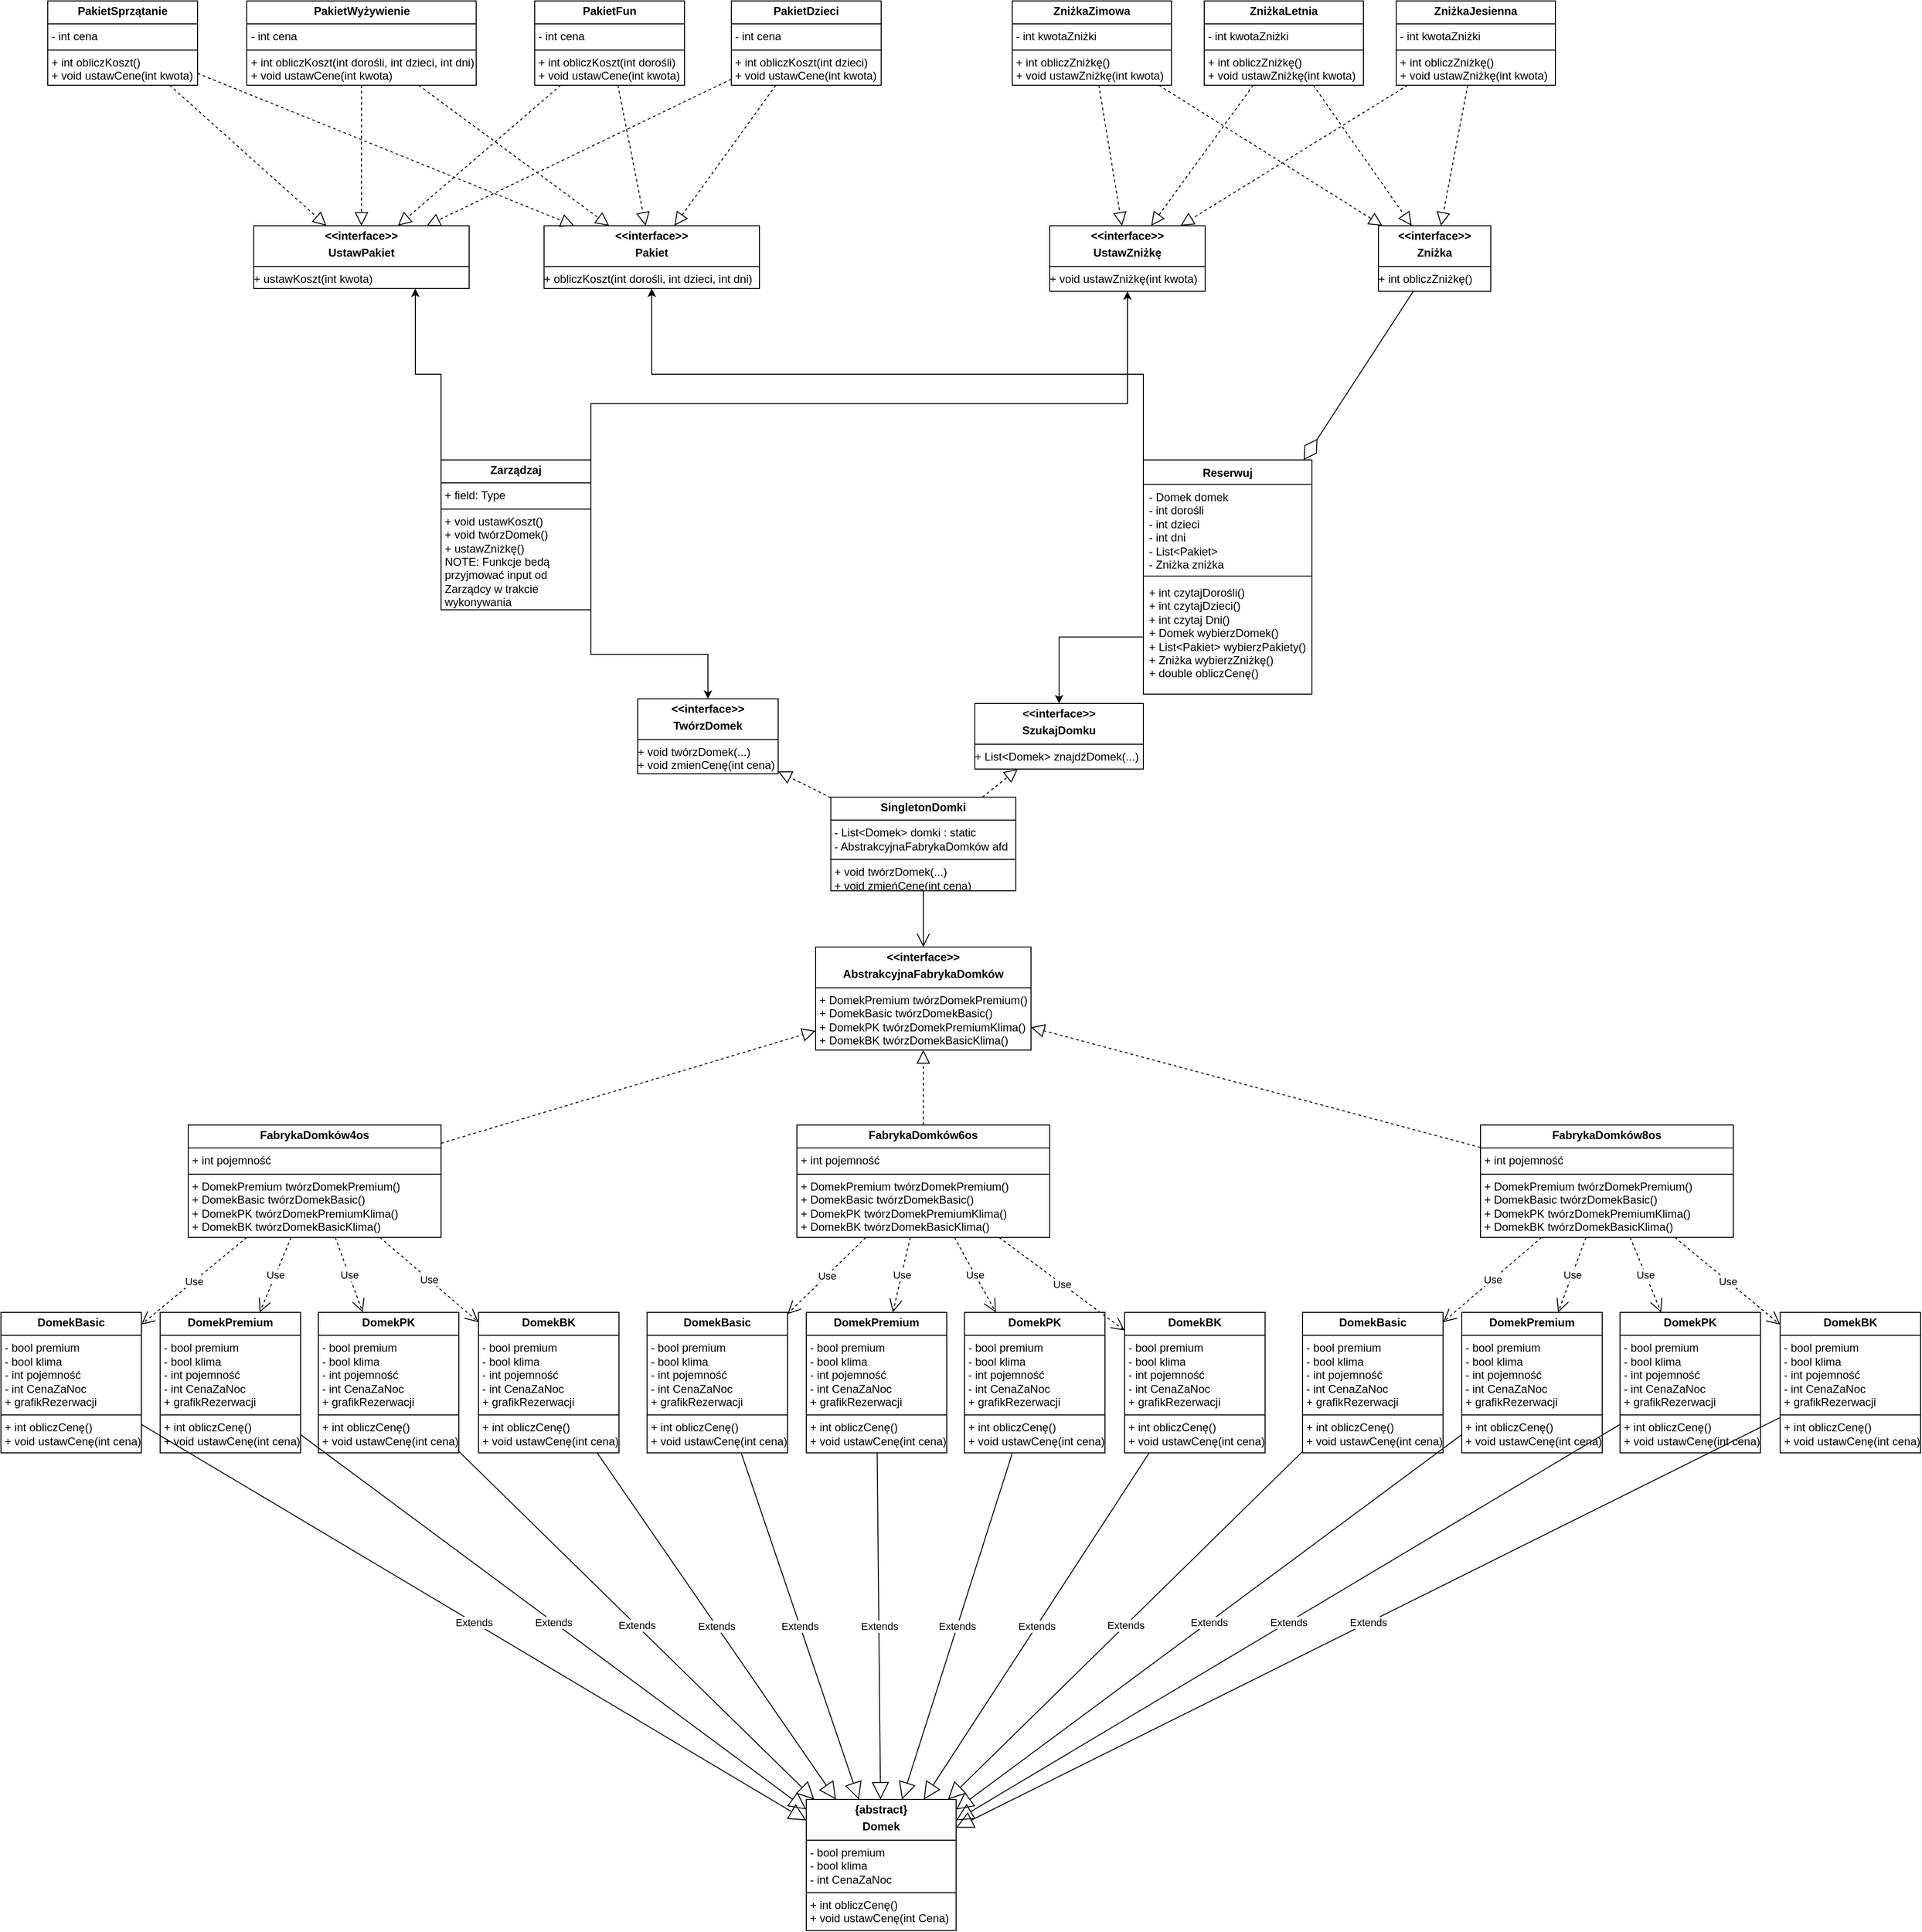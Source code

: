<mxfile version="26.0.10">
  <diagram name="Strona-1" id="Xkmi08W4jPSwvixj5hdW">
    <mxGraphModel dx="4830" dy="3257" grid="1" gridSize="10" guides="1" tooltips="1" connect="1" arrows="1" fold="1" page="1" pageScale="1" pageWidth="827" pageHeight="1169" math="0" shadow="0">
      <root>
        <mxCell id="0" />
        <mxCell id="1" parent="0" />
        <mxCell id="0y7wqeOaAgVBkYj9QTGw-103" style="edgeStyle=orthogonalEdgeStyle;rounded=0;orthogonalLoop=1;jettySize=auto;html=1;exitX=0;exitY=0;exitDx=0;exitDy=0;" edge="1" parent="1" source="SDx-nbXRSxSEXaq3ydwH-2" target="SDx-nbXRSxSEXaq3ydwH-18">
          <mxGeometry relative="1" as="geometry" />
        </mxCell>
        <mxCell id="SDx-nbXRSxSEXaq3ydwH-2" value="Reserwuj" style="swimlane;fontStyle=1;align=center;verticalAlign=top;childLayout=stackLayout;horizontal=1;startSize=26;horizontalStack=0;resizeParent=1;resizeParentMax=0;resizeLast=0;collapsible=1;marginBottom=0;whiteSpace=wrap;html=1;" parent="1" vertex="1">
          <mxGeometry x="200" y="420" width="180" height="250" as="geometry" />
        </mxCell>
        <mxCell id="SDx-nbXRSxSEXaq3ydwH-3" value="- Domek domek&lt;div&gt;- int dorośli&lt;/div&gt;&lt;div&gt;- int dzieci&lt;/div&gt;&lt;div&gt;- int dni&lt;/div&gt;&lt;div&gt;- List&amp;lt;Pakiet&amp;gt;&lt;/div&gt;&lt;div&gt;- Zniżka zniżka&lt;/div&gt;" style="text;strokeColor=none;fillColor=none;align=left;verticalAlign=top;spacingLeft=4;spacingRight=4;overflow=hidden;rotatable=0;points=[[0,0.5],[1,0.5]];portConstraint=eastwest;whiteSpace=wrap;html=1;" parent="SDx-nbXRSxSEXaq3ydwH-2" vertex="1">
          <mxGeometry y="26" width="180" height="94" as="geometry" />
        </mxCell>
        <mxCell id="SDx-nbXRSxSEXaq3ydwH-4" value="" style="line;strokeWidth=1;fillColor=none;align=left;verticalAlign=middle;spacingTop=-1;spacingLeft=3;spacingRight=3;rotatable=0;labelPosition=right;points=[];portConstraint=eastwest;strokeColor=inherit;" parent="SDx-nbXRSxSEXaq3ydwH-2" vertex="1">
          <mxGeometry y="120" width="180" height="8" as="geometry" />
        </mxCell>
        <mxCell id="SDx-nbXRSxSEXaq3ydwH-5" value="&lt;div&gt;+ int czytajDorośli()&lt;/div&gt;&lt;div&gt;+ int czytajDzieci()&lt;/div&gt;&lt;div&gt;+ int czytaj Dni()&lt;/div&gt;&lt;div&gt;+ Domek wybierzDomek()&lt;/div&gt;&lt;div&gt;+ List&amp;lt;Pakiet&amp;gt; wybierzPakiety()&lt;/div&gt;&lt;div&gt;+ Zniżka wybierzZniżkę()&lt;/div&gt;+ double obliczCenę()" style="text;strokeColor=none;fillColor=none;align=left;verticalAlign=top;spacingLeft=4;spacingRight=4;overflow=hidden;rotatable=0;points=[[0,0.5],[1,0.5]];portConstraint=eastwest;whiteSpace=wrap;html=1;" parent="SDx-nbXRSxSEXaq3ydwH-2" vertex="1">
          <mxGeometry y="128" width="180" height="122" as="geometry" />
        </mxCell>
        <mxCell id="SDx-nbXRSxSEXaq3ydwH-18" value="&lt;p style=&quot;margin:0px;margin-top:4px;text-align:center;&quot;&gt;&lt;b&gt;&amp;lt;&amp;lt;interface&amp;gt;&amp;gt;&lt;/b&gt;&lt;/p&gt;&lt;p style=&quot;margin:0px;margin-top:4px;text-align:center;&quot;&gt;&lt;b&gt;Pakiet&lt;/b&gt;&lt;/p&gt;&lt;hr size=&quot;1&quot; style=&quot;border-style:solid;&quot;&gt;&lt;div style=&quot;height:2px;&quot;&gt;+ obliczKoszt(int dorośli, int dzieci, int dni)&lt;/div&gt;" style="verticalAlign=top;align=left;overflow=fill;html=1;whiteSpace=wrap;" parent="1" vertex="1">
          <mxGeometry x="-440" y="170" width="230" height="67" as="geometry" />
        </mxCell>
        <mxCell id="SDx-nbXRSxSEXaq3ydwH-23" value="" style="endArrow=block;dashed=1;endFill=0;endSize=12;html=1;rounded=0;" parent="1" source="0y7wqeOaAgVBkYj9QTGw-5" target="SDx-nbXRSxSEXaq3ydwH-18" edge="1">
          <mxGeometry width="160" relative="1" as="geometry">
            <mxPoint x="-1170" y="780" as="sourcePoint" />
            <mxPoint x="-1010" y="780" as="targetPoint" />
          </mxGeometry>
        </mxCell>
        <mxCell id="SDx-nbXRSxSEXaq3ydwH-25" value="" style="endArrow=block;dashed=1;endFill=0;endSize=12;html=1;rounded=0;" parent="1" source="0y7wqeOaAgVBkYj9QTGw-6" target="SDx-nbXRSxSEXaq3ydwH-18" edge="1">
          <mxGeometry width="160" relative="1" as="geometry">
            <mxPoint x="-1140" y="850" as="sourcePoint" />
            <mxPoint x="-980" y="750" as="targetPoint" />
          </mxGeometry>
        </mxCell>
        <mxCell id="SDx-nbXRSxSEXaq3ydwH-26" value="" style="endArrow=block;dashed=1;endFill=0;endSize=12;html=1;rounded=0;" parent="1" source="0y7wqeOaAgVBkYj9QTGw-7" target="SDx-nbXRSxSEXaq3ydwH-18" edge="1">
          <mxGeometry width="160" relative="1" as="geometry">
            <mxPoint x="-1130" y="860" as="sourcePoint" />
            <mxPoint x="-955" y="767" as="targetPoint" />
          </mxGeometry>
        </mxCell>
        <mxCell id="SDx-nbXRSxSEXaq3ydwH-27" value="" style="endArrow=block;dashed=1;endFill=0;endSize=12;html=1;rounded=0;" parent="1" source="0y7wqeOaAgVBkYj9QTGw-8" target="SDx-nbXRSxSEXaq3ydwH-18" edge="1">
          <mxGeometry width="160" relative="1" as="geometry">
            <mxPoint x="-550.661" y="835.0" as="sourcePoint" />
            <mxPoint x="-945" y="777" as="targetPoint" />
          </mxGeometry>
        </mxCell>
        <mxCell id="SDx-nbXRSxSEXaq3ydwH-28" value="&lt;p style=&quot;margin:0px;margin-top:4px;text-align:center;&quot;&gt;&lt;b&gt;&amp;lt;&amp;lt;interface&amp;gt;&amp;gt;&lt;/b&gt;&lt;/p&gt;&lt;p style=&quot;margin:0px;margin-top:4px;text-align:center;&quot;&gt;&lt;b&gt;Zniżka&lt;/b&gt;&lt;/p&gt;&lt;hr size=&quot;1&quot; style=&quot;border-style:solid;&quot;&gt;&lt;div style=&quot;height:2px;&quot;&gt;+ int obliczZniżkę()&lt;/div&gt;" style="verticalAlign=top;align=left;overflow=fill;html=1;whiteSpace=wrap;" parent="1" vertex="1">
          <mxGeometry x="451" y="170" width="120" height="70" as="geometry" />
        </mxCell>
        <mxCell id="SDx-nbXRSxSEXaq3ydwH-30" value="&lt;p style=&quot;margin:0px;margin-top:4px;text-align:center;&quot;&gt;&lt;b&gt;&amp;lt;&amp;lt;interface&amp;gt;&amp;gt;&lt;/b&gt;&lt;/p&gt;&lt;p style=&quot;margin:0px;margin-top:4px;text-align:center;&quot;&gt;&lt;b&gt;UstawZniżkę&lt;/b&gt;&lt;/p&gt;&lt;hr size=&quot;1&quot; style=&quot;border-style:solid;&quot;&gt;&lt;div style=&quot;height:2px;&quot;&gt;+ void ustawZniżkę(int kwota)&lt;/div&gt;" style="verticalAlign=top;align=left;overflow=fill;html=1;whiteSpace=wrap;" parent="1" vertex="1">
          <mxGeometry x="100" y="170" width="166" height="70" as="geometry" />
        </mxCell>
        <mxCell id="SDx-nbXRSxSEXaq3ydwH-33" value="&lt;p style=&quot;margin:0px;margin-top:4px;text-align:center;&quot;&gt;&lt;b&gt;ZniżkaZimowa&lt;/b&gt;&lt;/p&gt;&lt;hr size=&quot;1&quot; style=&quot;border-style:solid;&quot;&gt;&lt;p style=&quot;margin:0px;margin-left:4px;&quot;&gt;- int kwotaZniżki&lt;/p&gt;&lt;hr size=&quot;1&quot; style=&quot;border-style:solid;&quot;&gt;&lt;p style=&quot;margin:0px;margin-left:4px;&quot;&gt;+ int obliczZniżkę()&lt;/p&gt;&lt;p style=&quot;margin:0px;margin-left:4px;&quot;&gt;+ void ustawZniżkę(int kwota)&lt;/p&gt;" style="verticalAlign=top;align=left;overflow=fill;html=1;whiteSpace=wrap;" parent="1" vertex="1">
          <mxGeometry x="60" y="-70" width="170" height="90" as="geometry" />
        </mxCell>
        <mxCell id="SDx-nbXRSxSEXaq3ydwH-34" value="&lt;p style=&quot;margin:0px;margin-top:4px;text-align:center;&quot;&gt;&lt;b&gt;ZniżkaLetnia&lt;/b&gt;&lt;/p&gt;&lt;hr size=&quot;1&quot; style=&quot;border-style:solid;&quot;&gt;&lt;p style=&quot;margin:0px;margin-left:4px;&quot;&gt;- int kwotaZniżki&lt;/p&gt;&lt;hr size=&quot;1&quot; style=&quot;border-style:solid;&quot;&gt;&lt;p style=&quot;margin:0px;margin-left:4px;&quot;&gt;+ int obliczZniżkę()&lt;/p&gt;&lt;p style=&quot;margin:0px;margin-left:4px;&quot;&gt;+ void ustawZniżkę(int kwota)&lt;/p&gt;" style="verticalAlign=top;align=left;overflow=fill;html=1;whiteSpace=wrap;" parent="1" vertex="1">
          <mxGeometry x="265" y="-70" width="170" height="90" as="geometry" />
        </mxCell>
        <mxCell id="SDx-nbXRSxSEXaq3ydwH-35" value="&lt;p style=&quot;margin:0px;margin-top:4px;text-align:center;&quot;&gt;&lt;b&gt;ZniżkaJesienna&lt;/b&gt;&lt;/p&gt;&lt;hr size=&quot;1&quot; style=&quot;border-style:solid;&quot;&gt;&lt;p style=&quot;margin:0px;margin-left:4px;&quot;&gt;- int kwotaZniżki&lt;/p&gt;&lt;hr size=&quot;1&quot; style=&quot;border-style:solid;&quot;&gt;&lt;p style=&quot;margin:0px;margin-left:4px;&quot;&gt;+ int obliczZniżkę()&lt;/p&gt;&lt;p style=&quot;margin:0px;margin-left:4px;&quot;&gt;+ void ustawZniżkę(int kwota)&lt;/p&gt;" style="verticalAlign=top;align=left;overflow=fill;html=1;whiteSpace=wrap;" parent="1" vertex="1">
          <mxGeometry x="470" y="-70" width="170" height="90" as="geometry" />
        </mxCell>
        <mxCell id="SDx-nbXRSxSEXaq3ydwH-36" value="" style="endArrow=block;dashed=1;endFill=0;endSize=12;html=1;rounded=0;" parent="1" source="SDx-nbXRSxSEXaq3ydwH-33" target="SDx-nbXRSxSEXaq3ydwH-28" edge="1">
          <mxGeometry width="160" relative="1" as="geometry">
            <mxPoint x="150" y="140" as="sourcePoint" />
            <mxPoint x="310" y="140" as="targetPoint" />
          </mxGeometry>
        </mxCell>
        <mxCell id="SDx-nbXRSxSEXaq3ydwH-37" value="" style="endArrow=block;dashed=1;endFill=0;endSize=12;html=1;rounded=0;" parent="1" source="SDx-nbXRSxSEXaq3ydwH-33" target="SDx-nbXRSxSEXaq3ydwH-30" edge="1">
          <mxGeometry width="160" relative="1" as="geometry">
            <mxPoint x="160" y="150" as="sourcePoint" />
            <mxPoint x="320" y="150" as="targetPoint" />
          </mxGeometry>
        </mxCell>
        <mxCell id="SDx-nbXRSxSEXaq3ydwH-38" value="" style="endArrow=block;dashed=1;endFill=0;endSize=12;html=1;rounded=0;" parent="1" source="SDx-nbXRSxSEXaq3ydwH-34" target="SDx-nbXRSxSEXaq3ydwH-28" edge="1">
          <mxGeometry width="160" relative="1" as="geometry">
            <mxPoint x="250" y="102" as="sourcePoint" />
            <mxPoint x="404" y="170" as="targetPoint" />
          </mxGeometry>
        </mxCell>
        <mxCell id="SDx-nbXRSxSEXaq3ydwH-39" value="" style="endArrow=block;dashed=1;endFill=0;endSize=12;html=1;rounded=0;" parent="1" source="SDx-nbXRSxSEXaq3ydwH-34" target="SDx-nbXRSxSEXaq3ydwH-30" edge="1">
          <mxGeometry width="160" relative="1" as="geometry">
            <mxPoint x="260" y="112" as="sourcePoint" />
            <mxPoint x="414" y="180" as="targetPoint" />
          </mxGeometry>
        </mxCell>
        <mxCell id="SDx-nbXRSxSEXaq3ydwH-40" value="" style="endArrow=block;dashed=1;endFill=0;endSize=12;html=1;rounded=0;" parent="1" source="SDx-nbXRSxSEXaq3ydwH-35" target="SDx-nbXRSxSEXaq3ydwH-30" edge="1">
          <mxGeometry width="160" relative="1" as="geometry">
            <mxPoint x="270" y="122" as="sourcePoint" />
            <mxPoint x="424" y="190" as="targetPoint" />
          </mxGeometry>
        </mxCell>
        <mxCell id="SDx-nbXRSxSEXaq3ydwH-41" value="" style="endArrow=block;dashed=1;endFill=0;endSize=12;html=1;rounded=0;" parent="1" source="SDx-nbXRSxSEXaq3ydwH-35" target="SDx-nbXRSxSEXaq3ydwH-28" edge="1">
          <mxGeometry width="160" relative="1" as="geometry">
            <mxPoint x="280" y="132" as="sourcePoint" />
            <mxPoint x="434" y="200" as="targetPoint" />
          </mxGeometry>
        </mxCell>
        <mxCell id="0y7wqeOaAgVBkYj9QTGw-96" style="edgeStyle=orthogonalEdgeStyle;rounded=0;orthogonalLoop=1;jettySize=auto;html=1;exitX=1;exitY=1;exitDx=0;exitDy=0;" edge="1" parent="1" source="SDx-nbXRSxSEXaq3ydwH-43" target="0y7wqeOaAgVBkYj9QTGw-90">
          <mxGeometry relative="1" as="geometry" />
        </mxCell>
        <mxCell id="0y7wqeOaAgVBkYj9QTGw-100" style="edgeStyle=orthogonalEdgeStyle;rounded=0;orthogonalLoop=1;jettySize=auto;html=1;exitX=1;exitY=0;exitDx=0;exitDy=0;" edge="1" parent="1" source="SDx-nbXRSxSEXaq3ydwH-43" target="SDx-nbXRSxSEXaq3ydwH-30">
          <mxGeometry relative="1" as="geometry">
            <Array as="points">
              <mxPoint x="-390" y="360" />
              <mxPoint x="183" y="360" />
            </Array>
          </mxGeometry>
        </mxCell>
        <mxCell id="0y7wqeOaAgVBkYj9QTGw-102" style="edgeStyle=orthogonalEdgeStyle;rounded=0;orthogonalLoop=1;jettySize=auto;html=1;exitX=0;exitY=0;exitDx=0;exitDy=0;entryX=0.75;entryY=1;entryDx=0;entryDy=0;" edge="1" parent="1" source="SDx-nbXRSxSEXaq3ydwH-43" target="0y7wqeOaAgVBkYj9QTGw-1">
          <mxGeometry relative="1" as="geometry" />
        </mxCell>
        <mxCell id="SDx-nbXRSxSEXaq3ydwH-43" value="&lt;p style=&quot;margin:0px;margin-top:4px;text-align:center;&quot;&gt;&lt;b&gt;Zarządzaj&lt;/b&gt;&lt;/p&gt;&lt;hr size=&quot;1&quot; style=&quot;border-style:solid;&quot;&gt;&lt;p style=&quot;margin:0px;margin-left:4px;&quot;&gt;+ field: Type&lt;/p&gt;&lt;hr size=&quot;1&quot; style=&quot;border-style:solid;&quot;&gt;&lt;p style=&quot;margin:0px;margin-left:4px;&quot;&gt;+ void ustawKoszt()&lt;/p&gt;&lt;p style=&quot;margin:0px;margin-left:4px;&quot;&gt;+ void twórzDomek()&lt;/p&gt;&lt;p style=&quot;margin:0px;margin-left:4px;&quot;&gt;+ ustawZniżkę()&lt;/p&gt;&lt;p style=&quot;margin:0px;margin-left:4px;&quot;&gt;NOTE: Funkcje bedą przyjmować input od Zarządcy w trakcie wykonywania&lt;/p&gt;" style="verticalAlign=top;align=left;overflow=fill;html=1;whiteSpace=wrap;" parent="1" vertex="1">
          <mxGeometry x="-550" y="420" width="160" height="160" as="geometry" />
        </mxCell>
        <mxCell id="0y7wqeOaAgVBkYj9QTGw-1" value="&lt;p style=&quot;margin:0px;margin-top:4px;text-align:center;&quot;&gt;&lt;b&gt;&amp;lt;&amp;lt;interface&amp;gt;&amp;gt;&lt;/b&gt;&lt;/p&gt;&lt;p style=&quot;margin:0px;margin-top:4px;text-align:center;&quot;&gt;&lt;b&gt;UstawPakiet&lt;/b&gt;&lt;/p&gt;&lt;hr size=&quot;1&quot; style=&quot;border-style:solid;&quot;&gt;&lt;div style=&quot;height:2px;&quot;&gt;+ ustawKoszt(int kwota)&lt;/div&gt;" style="verticalAlign=top;align=left;overflow=fill;html=1;whiteSpace=wrap;" vertex="1" parent="1">
          <mxGeometry x="-750" y="170" width="230" height="67" as="geometry" />
        </mxCell>
        <mxCell id="0y7wqeOaAgVBkYj9QTGw-5" value="&lt;p style=&quot;margin:0px;margin-top:4px;text-align:center;&quot;&gt;&lt;b&gt;PakietSprzątanie&lt;/b&gt;&lt;/p&gt;&lt;hr size=&quot;1&quot; style=&quot;border-style:solid;&quot;&gt;&lt;p style=&quot;margin:0px;margin-left:4px;&quot;&gt;- int cena&lt;/p&gt;&lt;hr size=&quot;1&quot; style=&quot;border-style:solid;&quot;&gt;&lt;p style=&quot;margin:0px;margin-left:4px;&quot;&gt;+ int obliczKoszt()&lt;/p&gt;&lt;p style=&quot;margin:0px;margin-left:4px;&quot;&gt;+ void ustawCene(int kwota)&lt;/p&gt;" style="verticalAlign=top;align=left;overflow=fill;html=1;whiteSpace=wrap;" vertex="1" parent="1">
          <mxGeometry x="-970" y="-70" width="160" height="90" as="geometry" />
        </mxCell>
        <mxCell id="0y7wqeOaAgVBkYj9QTGw-6" value="&lt;p style=&quot;margin:0px;margin-top:4px;text-align:center;&quot;&gt;&lt;b&gt;PakietWyżywienie&lt;/b&gt;&lt;/p&gt;&lt;hr size=&quot;1&quot; style=&quot;border-style:solid;&quot;&gt;&lt;p style=&quot;margin:0px;margin-left:4px;&quot;&gt;- int cena&lt;/p&gt;&lt;hr size=&quot;1&quot; style=&quot;border-style:solid;&quot;&gt;&lt;p style=&quot;margin:0px;margin-left:4px;&quot;&gt;+ int obliczKoszt(int dorośli, int dzieci, int dni)&lt;/p&gt;&lt;p style=&quot;margin:0px;margin-left:4px;&quot;&gt;+ void ustawCene(int kwota)&lt;/p&gt;" style="verticalAlign=top;align=left;overflow=fill;html=1;whiteSpace=wrap;" vertex="1" parent="1">
          <mxGeometry x="-757.5" y="-70" width="245" height="90" as="geometry" />
        </mxCell>
        <mxCell id="0y7wqeOaAgVBkYj9QTGw-7" value="&lt;p style=&quot;margin:0px;margin-top:4px;text-align:center;&quot;&gt;&lt;b&gt;PakietFun&lt;/b&gt;&lt;/p&gt;&lt;hr size=&quot;1&quot; style=&quot;border-style:solid;&quot;&gt;&lt;p style=&quot;margin:0px;margin-left:4px;&quot;&gt;- int cena&lt;/p&gt;&lt;hr size=&quot;1&quot; style=&quot;border-style:solid;&quot;&gt;&lt;p style=&quot;margin:0px;margin-left:4px;&quot;&gt;+ int obliczKoszt(int dorośli)&lt;/p&gt;&lt;p style=&quot;margin:0px;margin-left:4px;&quot;&gt;+ void ustawCene(int kwota)&lt;/p&gt;" style="verticalAlign=top;align=left;overflow=fill;html=1;whiteSpace=wrap;" vertex="1" parent="1">
          <mxGeometry x="-450" y="-70" width="160" height="90" as="geometry" />
        </mxCell>
        <mxCell id="0y7wqeOaAgVBkYj9QTGw-8" value="&lt;p style=&quot;margin:0px;margin-top:4px;text-align:center;&quot;&gt;&lt;b&gt;PakietDzieci&lt;/b&gt;&lt;/p&gt;&lt;hr size=&quot;1&quot; style=&quot;border-style:solid;&quot;&gt;&lt;p style=&quot;margin:0px;margin-left:4px;&quot;&gt;- int cena&lt;/p&gt;&lt;hr size=&quot;1&quot; style=&quot;border-style:solid;&quot;&gt;&lt;p style=&quot;margin:0px;margin-left:4px;&quot;&gt;+ int obliczKoszt(int dzieci)&lt;/p&gt;&lt;p style=&quot;margin:0px;margin-left:4px;&quot;&gt;+ void ustawCene(int kwota)&lt;/p&gt;" style="verticalAlign=top;align=left;overflow=fill;html=1;whiteSpace=wrap;" vertex="1" parent="1">
          <mxGeometry x="-240" y="-70" width="160" height="90" as="geometry" />
        </mxCell>
        <mxCell id="0y7wqeOaAgVBkYj9QTGw-9" value="" style="endArrow=block;dashed=1;endFill=0;endSize=12;html=1;rounded=0;" edge="1" parent="1" source="0y7wqeOaAgVBkYj9QTGw-5" target="0y7wqeOaAgVBkYj9QTGw-1">
          <mxGeometry width="160" relative="1" as="geometry">
            <mxPoint x="-1130" y="849" as="sourcePoint" />
            <mxPoint x="-749" y="727" as="targetPoint" />
          </mxGeometry>
        </mxCell>
        <mxCell id="0y7wqeOaAgVBkYj9QTGw-10" value="" style="endArrow=block;dashed=1;endFill=0;endSize=12;html=1;rounded=0;" edge="1" parent="1" source="0y7wqeOaAgVBkYj9QTGw-6" target="0y7wqeOaAgVBkYj9QTGw-1">
          <mxGeometry width="160" relative="1" as="geometry">
            <mxPoint x="-1147" y="830" as="sourcePoint" />
            <mxPoint x="-1002" y="727" as="targetPoint" />
          </mxGeometry>
        </mxCell>
        <mxCell id="0y7wqeOaAgVBkYj9QTGw-11" value="" style="endArrow=block;dashed=1;endFill=0;endSize=12;html=1;rounded=0;" edge="1" parent="1" source="0y7wqeOaAgVBkYj9QTGw-7" target="0y7wqeOaAgVBkYj9QTGw-1">
          <mxGeometry width="160" relative="1" as="geometry">
            <mxPoint x="-1137" y="840" as="sourcePoint" />
            <mxPoint x="-992" y="737" as="targetPoint" />
          </mxGeometry>
        </mxCell>
        <mxCell id="0y7wqeOaAgVBkYj9QTGw-12" value="" style="endArrow=block;dashed=1;endFill=0;endSize=12;html=1;rounded=0;" edge="1" parent="1" source="0y7wqeOaAgVBkYj9QTGw-8" target="0y7wqeOaAgVBkYj9QTGw-1">
          <mxGeometry width="160" relative="1" as="geometry">
            <mxPoint x="-1127" y="850" as="sourcePoint" />
            <mxPoint x="-982" y="747" as="targetPoint" />
          </mxGeometry>
        </mxCell>
        <mxCell id="0y7wqeOaAgVBkYj9QTGw-14" value="&lt;p style=&quot;margin:0px;margin-top:4px;text-align:center;&quot;&gt;&lt;b&gt;&amp;lt;&amp;lt;interface&amp;gt;&amp;gt;&lt;/b&gt;&lt;/p&gt;&lt;p style=&quot;margin:0px;margin-top:4px;text-align:center;&quot;&gt;&lt;b&gt;AbstrakcyjnaFabrykaDomków&lt;/b&gt;&lt;/p&gt;&lt;hr size=&quot;1&quot; style=&quot;border-style:solid;&quot;&gt;&lt;div style=&quot;height:2px;&quot;&gt;&lt;p style=&quot;margin: 0px 0px 0px 4px;&quot;&gt;+ DomekPremium twórzDomekPremium()&lt;/p&gt;&lt;p style=&quot;margin: 0px 0px 0px 4px;&quot;&gt;+ DomekBasic twórzDomekBasic()&lt;/p&gt;&lt;p style=&quot;margin: 0px 0px 0px 4px;&quot;&gt;+ DomekPK twórzDomekPremiumKlima()&lt;/p&gt;&lt;p style=&quot;margin: 0px 0px 0px 4px;&quot;&gt;+ DomekBK twórzDomekBasicKlima()&lt;/p&gt;&lt;/div&gt;" style="verticalAlign=top;align=left;overflow=fill;html=1;whiteSpace=wrap;" vertex="1" parent="1">
          <mxGeometry x="-150" y="940" width="230" height="110" as="geometry" />
        </mxCell>
        <mxCell id="0y7wqeOaAgVBkYj9QTGw-33" value="&lt;p style=&quot;margin:0px;margin-top:4px;text-align:center;&quot;&gt;&lt;b&gt;FabrykaDomków4os&lt;/b&gt;&lt;/p&gt;&lt;hr size=&quot;1&quot; style=&quot;border-style:solid;&quot;&gt;&lt;p style=&quot;margin:0px;margin-left:4px;&quot;&gt;+ int pojemność&lt;span style=&quot;white-space: pre;&quot;&gt;&#x9;&lt;/span&gt;&lt;/p&gt;&lt;hr size=&quot;1&quot; style=&quot;border-style:solid;&quot;&gt;&lt;p style=&quot;margin:0px;margin-left:4px;&quot;&gt;+ DomekPremium twórzDomekPremium()&lt;/p&gt;&lt;p style=&quot;margin:0px;margin-left:4px;&quot;&gt;+ DomekBasic twórzDomekBasic()&lt;/p&gt;&lt;p style=&quot;margin:0px;margin-left:4px;&quot;&gt;+ DomekPK twórzDomekPremiumKlima()&lt;/p&gt;&lt;p style=&quot;margin:0px;margin-left:4px;&quot;&gt;+ DomekBK twórzDomekBasicKlima()&lt;/p&gt;" style="verticalAlign=top;align=left;overflow=fill;html=1;whiteSpace=wrap;" vertex="1" parent="1">
          <mxGeometry x="-820" y="1130" width="270" height="120" as="geometry" />
        </mxCell>
        <mxCell id="0y7wqeOaAgVBkYj9QTGw-34" value="&lt;p style=&quot;margin:0px;margin-top:4px;text-align:center;&quot;&gt;&lt;b&gt;FabrykaDomków6os&lt;/b&gt;&lt;/p&gt;&lt;hr size=&quot;1&quot; style=&quot;border-style:solid;&quot;&gt;&lt;p style=&quot;margin:0px;margin-left:4px;&quot;&gt;+ int pojemność&lt;span style=&quot;white-space: pre;&quot;&gt;&#x9;&lt;/span&gt;&lt;/p&gt;&lt;hr size=&quot;1&quot; style=&quot;border-style:solid;&quot;&gt;&lt;p style=&quot;margin:0px;margin-left:4px;&quot;&gt;+ DomekPremium twórzDomekPremium()&lt;/p&gt;&lt;p style=&quot;margin:0px;margin-left:4px;&quot;&gt;+ DomekBasic twórzDomekBasic()&lt;/p&gt;&lt;p style=&quot;margin:0px;margin-left:4px;&quot;&gt;+ DomekPK twórzDomekPremiumKlima()&lt;/p&gt;&lt;p style=&quot;margin:0px;margin-left:4px;&quot;&gt;+ DomekBK twórzDomekBasicKlima()&lt;/p&gt;" style="verticalAlign=top;align=left;overflow=fill;html=1;whiteSpace=wrap;" vertex="1" parent="1">
          <mxGeometry x="-170" y="1130" width="270" height="120" as="geometry" />
        </mxCell>
        <mxCell id="0y7wqeOaAgVBkYj9QTGw-35" value="&lt;p style=&quot;margin:0px;margin-top:4px;text-align:center;&quot;&gt;&lt;b&gt;FabrykaDomków8os&lt;/b&gt;&lt;/p&gt;&lt;hr size=&quot;1&quot; style=&quot;border-style:solid;&quot;&gt;&lt;p style=&quot;margin:0px;margin-left:4px;&quot;&gt;+ int pojemność&lt;span style=&quot;white-space: pre;&quot;&gt;&#x9;&lt;/span&gt;&lt;/p&gt;&lt;hr size=&quot;1&quot; style=&quot;border-style:solid;&quot;&gt;&lt;p style=&quot;margin:0px;margin-left:4px;&quot;&gt;+ DomekPremium twórzDomekPremium()&lt;/p&gt;&lt;p style=&quot;margin:0px;margin-left:4px;&quot;&gt;+ DomekBasic twórzDomekBasic()&lt;/p&gt;&lt;p style=&quot;margin:0px;margin-left:4px;&quot;&gt;+ DomekPK twórzDomekPremiumKlima()&lt;/p&gt;&lt;p style=&quot;margin:0px;margin-left:4px;&quot;&gt;+ DomekBK twórzDomekBasicKlima()&lt;/p&gt;" style="verticalAlign=top;align=left;overflow=fill;html=1;whiteSpace=wrap;" vertex="1" parent="1">
          <mxGeometry x="560" y="1130" width="270" height="120" as="geometry" />
        </mxCell>
        <mxCell id="0y7wqeOaAgVBkYj9QTGw-37" value="&lt;p style=&quot;margin:0px;margin-top:4px;text-align:center;&quot;&gt;&lt;b&gt;DomekPremium&lt;/b&gt;&lt;br&gt;&lt;/p&gt;&lt;hr size=&quot;1&quot; style=&quot;border-style:solid;&quot;&gt;&lt;p style=&quot;margin:0px;margin-left:4px;&quot;&gt;- bool premium&lt;/p&gt;&lt;p style=&quot;margin:0px;margin-left:4px;&quot;&gt;- bool klima&lt;/p&gt;&lt;p style=&quot;margin:0px;margin-left:4px;&quot;&gt;- int pojemność&lt;/p&gt;&lt;p style=&quot;margin:0px;margin-left:4px;&quot;&gt;- int CenaZaNoc&lt;/p&gt;&lt;p style=&quot;margin:0px;margin-left:4px;&quot;&gt;+ grafikRezerwacji&lt;br&gt;&lt;/p&gt;&lt;hr size=&quot;1&quot; style=&quot;border-style:solid;&quot;&gt;&lt;p style=&quot;margin:0px;margin-left:4px;&quot;&gt;+ int obliczCenę()&lt;/p&gt;&lt;p style=&quot;margin:0px;margin-left:4px;&quot;&gt;+ void ustawCenę(int cena)&lt;/p&gt;" style="verticalAlign=top;align=left;overflow=fill;html=1;whiteSpace=wrap;" vertex="1" parent="1">
          <mxGeometry x="-850" y="1330" width="150" height="150" as="geometry" />
        </mxCell>
        <mxCell id="0y7wqeOaAgVBkYj9QTGw-38" value="&lt;p style=&quot;margin:0px;margin-top:4px;text-align:center;&quot;&gt;&lt;b&gt;DomekPK&lt;/b&gt;&lt;br&gt;&lt;/p&gt;&lt;hr size=&quot;1&quot; style=&quot;border-style:solid;&quot;&gt;&lt;p style=&quot;margin:0px;margin-left:4px;&quot;&gt;- bool premium&lt;/p&gt;&lt;p style=&quot;margin:0px;margin-left:4px;&quot;&gt;- bool klima&lt;/p&gt;&lt;p style=&quot;margin:0px;margin-left:4px;&quot;&gt;- int pojemność&lt;/p&gt;&lt;p style=&quot;margin:0px;margin-left:4px;&quot;&gt;- int CenaZaNoc&lt;/p&gt;&lt;p style=&quot;margin:0px;margin-left:4px;&quot;&gt;+ grafikRezerwacji&lt;br&gt;&lt;/p&gt;&lt;hr size=&quot;1&quot; style=&quot;border-style:solid;&quot;&gt;&lt;p style=&quot;margin:0px;margin-left:4px;&quot;&gt;+ int obliczCenę()&lt;/p&gt;&lt;p style=&quot;margin:0px;margin-left:4px;&quot;&gt;+ void ustawCenę(int cena)&lt;/p&gt;" style="verticalAlign=top;align=left;overflow=fill;html=1;whiteSpace=wrap;" vertex="1" parent="1">
          <mxGeometry x="-681" y="1330" width="150" height="150" as="geometry" />
        </mxCell>
        <mxCell id="0y7wqeOaAgVBkYj9QTGw-39" value="&lt;p style=&quot;margin:0px;margin-top:4px;text-align:center;&quot;&gt;&lt;b&gt;DomekBasic&lt;/b&gt;&lt;br&gt;&lt;/p&gt;&lt;hr size=&quot;1&quot; style=&quot;border-style:solid;&quot;&gt;&lt;p style=&quot;margin:0px;margin-left:4px;&quot;&gt;- bool premium&lt;/p&gt;&lt;p style=&quot;margin:0px;margin-left:4px;&quot;&gt;- bool klima&lt;/p&gt;&lt;p style=&quot;margin:0px;margin-left:4px;&quot;&gt;- int pojemność&lt;/p&gt;&lt;p style=&quot;margin:0px;margin-left:4px;&quot;&gt;- int CenaZaNoc&lt;/p&gt;&lt;p style=&quot;margin:0px;margin-left:4px;&quot;&gt;+ grafikRezerwacji&lt;/p&gt;&lt;hr size=&quot;1&quot; style=&quot;border-style:solid;&quot;&gt;&lt;p style=&quot;margin:0px;margin-left:4px;&quot;&gt;+ int obliczCenę()&lt;/p&gt;&lt;p style=&quot;margin:0px;margin-left:4px;&quot;&gt;+ void ustawCenę(int cena)&lt;/p&gt;" style="verticalAlign=top;align=left;overflow=fill;html=1;whiteSpace=wrap;" vertex="1" parent="1">
          <mxGeometry x="-1020" y="1330" width="150" height="150" as="geometry" />
        </mxCell>
        <mxCell id="0y7wqeOaAgVBkYj9QTGw-40" value="&lt;p style=&quot;margin:0px;margin-top:4px;text-align:center;&quot;&gt;&lt;b&gt;DomekBK&lt;/b&gt;&lt;br&gt;&lt;/p&gt;&lt;hr size=&quot;1&quot; style=&quot;border-style:solid;&quot;&gt;&lt;p style=&quot;margin:0px;margin-left:4px;&quot;&gt;- bool premium&lt;/p&gt;&lt;p style=&quot;margin:0px;margin-left:4px;&quot;&gt;- bool klima&lt;/p&gt;&lt;p style=&quot;margin:0px;margin-left:4px;&quot;&gt;- int pojemność&lt;/p&gt;&lt;p style=&quot;margin:0px;margin-left:4px;&quot;&gt;- int CenaZaNoc&lt;/p&gt;&lt;p style=&quot;margin:0px;margin-left:4px;&quot;&gt;+ grafikRezerwacji&lt;br&gt;&lt;/p&gt;&lt;hr size=&quot;1&quot; style=&quot;border-style:solid;&quot;&gt;&lt;p style=&quot;margin:0px;margin-left:4px;&quot;&gt;+ int obliczCenę()&lt;/p&gt;&lt;p style=&quot;margin:0px;margin-left:4px;&quot;&gt;+ void ustawCenę(int cena)&lt;/p&gt;" style="verticalAlign=top;align=left;overflow=fill;html=1;whiteSpace=wrap;" vertex="1" parent="1">
          <mxGeometry x="-510" y="1330" width="150" height="150" as="geometry" />
        </mxCell>
        <mxCell id="0y7wqeOaAgVBkYj9QTGw-46" value="" style="endArrow=block;dashed=1;endFill=0;endSize=12;html=1;rounded=0;" edge="1" parent="1" source="0y7wqeOaAgVBkYj9QTGw-33" target="0y7wqeOaAgVBkYj9QTGw-14">
          <mxGeometry width="160" relative="1" as="geometry">
            <mxPoint x="-390" y="1050" as="sourcePoint" />
            <mxPoint x="-230" y="1050" as="targetPoint" />
          </mxGeometry>
        </mxCell>
        <mxCell id="0y7wqeOaAgVBkYj9QTGw-47" value="" style="endArrow=block;dashed=1;endFill=0;endSize=12;html=1;rounded=0;" edge="1" parent="1" source="0y7wqeOaAgVBkYj9QTGw-34" target="0y7wqeOaAgVBkYj9QTGw-14">
          <mxGeometry width="160" relative="1" as="geometry">
            <mxPoint x="-241" y="1140" as="sourcePoint" />
            <mxPoint x="-146" y="1090" as="targetPoint" />
          </mxGeometry>
        </mxCell>
        <mxCell id="0y7wqeOaAgVBkYj9QTGw-48" value="" style="endArrow=block;dashed=1;endFill=0;endSize=12;html=1;rounded=0;" edge="1" parent="1" source="0y7wqeOaAgVBkYj9QTGw-35" target="0y7wqeOaAgVBkYj9QTGw-14">
          <mxGeometry width="160" relative="1" as="geometry">
            <mxPoint x="-231" y="1150" as="sourcePoint" />
            <mxPoint x="-136" y="1100" as="targetPoint" />
          </mxGeometry>
        </mxCell>
        <mxCell id="0y7wqeOaAgVBkYj9QTGw-49" value="Use" style="endArrow=open;endSize=12;dashed=1;html=1;rounded=0;" edge="1" parent="1" source="0y7wqeOaAgVBkYj9QTGw-33" target="0y7wqeOaAgVBkYj9QTGw-39">
          <mxGeometry width="160" relative="1" as="geometry">
            <mxPoint x="-950" y="1470" as="sourcePoint" />
            <mxPoint x="-741" y="1310" as="targetPoint" />
          </mxGeometry>
        </mxCell>
        <mxCell id="0y7wqeOaAgVBkYj9QTGw-50" value="Use" style="endArrow=open;endSize=12;dashed=1;html=1;rounded=0;" edge="1" parent="1" source="0y7wqeOaAgVBkYj9QTGw-33" target="0y7wqeOaAgVBkYj9QTGw-37">
          <mxGeometry width="160" relative="1" as="geometry">
            <mxPoint x="-633" y="1260" as="sourcePoint" />
            <mxPoint x="-629.0" y="1310" as="targetPoint" />
          </mxGeometry>
        </mxCell>
        <mxCell id="0y7wqeOaAgVBkYj9QTGw-51" value="Use" style="endArrow=open;endSize=12;dashed=1;html=1;rounded=0;" edge="1" parent="1" source="0y7wqeOaAgVBkYj9QTGw-33" target="0y7wqeOaAgVBkYj9QTGw-38">
          <mxGeometry width="160" relative="1" as="geometry">
            <mxPoint x="-623" y="1270" as="sourcePoint" />
            <mxPoint x="-517" y="1310" as="targetPoint" />
          </mxGeometry>
        </mxCell>
        <mxCell id="0y7wqeOaAgVBkYj9QTGw-52" value="Use" style="endArrow=open;endSize=12;dashed=1;html=1;rounded=0;" edge="1" parent="1" source="0y7wqeOaAgVBkYj9QTGw-33" target="0y7wqeOaAgVBkYj9QTGw-40">
          <mxGeometry width="160" relative="1" as="geometry">
            <mxPoint x="-521" y="1260" as="sourcePoint" />
            <mxPoint x="-507" y="1320" as="targetPoint" />
          </mxGeometry>
        </mxCell>
        <mxCell id="0y7wqeOaAgVBkYj9QTGw-54" value="&lt;p style=&quot;margin:0px;margin-top:4px;text-align:center;&quot;&gt;&lt;b&gt;{abstract}&lt;/b&gt;&lt;/p&gt;&lt;p style=&quot;margin:0px;margin-top:4px;text-align:center;&quot;&gt;&lt;b&gt;Domek&lt;/b&gt;&lt;/p&gt;&lt;hr size=&quot;1&quot; style=&quot;border-style:solid;&quot;&gt;&lt;p style=&quot;margin:0px;margin-left:4px;&quot;&gt;- bool premium&lt;/p&gt;&lt;p style=&quot;margin:0px;margin-left:4px;&quot;&gt;- bool klima&lt;/p&gt;&lt;p style=&quot;margin:0px;margin-left:4px;&quot;&gt;- int CenaZaNoc&lt;/p&gt;&lt;hr size=&quot;1&quot; style=&quot;border-style:solid;&quot;&gt;&lt;p style=&quot;margin:0px;margin-left:4px;&quot;&gt;+ int obliczCenę()&lt;/p&gt;&lt;p style=&quot;margin:0px;margin-left:4px;&quot;&gt;+ void ustawCenę(int Cena)&lt;/p&gt;" style="verticalAlign=top;align=left;overflow=fill;html=1;whiteSpace=wrap;" vertex="1" parent="1">
          <mxGeometry x="-160" y="1850" width="160" height="140" as="geometry" />
        </mxCell>
        <mxCell id="0y7wqeOaAgVBkYj9QTGw-55" value="Extends" style="endArrow=block;endSize=16;endFill=0;html=1;rounded=0;" edge="1" parent="1" source="0y7wqeOaAgVBkYj9QTGw-39" target="0y7wqeOaAgVBkYj9QTGw-54">
          <mxGeometry width="160" relative="1" as="geometry">
            <mxPoint x="-660" y="1560" as="sourcePoint" />
            <mxPoint x="-500" y="1560" as="targetPoint" />
          </mxGeometry>
        </mxCell>
        <mxCell id="0y7wqeOaAgVBkYj9QTGw-56" value="Extends" style="endArrow=block;endSize=16;endFill=0;html=1;rounded=0;" edge="1" parent="1" source="0y7wqeOaAgVBkYj9QTGw-37" target="0y7wqeOaAgVBkYj9QTGw-54">
          <mxGeometry width="160" relative="1" as="geometry">
            <mxPoint x="-650" y="1570" as="sourcePoint" />
            <mxPoint x="-490" y="1570" as="targetPoint" />
          </mxGeometry>
        </mxCell>
        <mxCell id="0y7wqeOaAgVBkYj9QTGw-57" value="Extends" style="endArrow=block;endSize=16;endFill=0;html=1;rounded=0;" edge="1" parent="1" source="0y7wqeOaAgVBkYj9QTGw-38" target="0y7wqeOaAgVBkYj9QTGw-54">
          <mxGeometry width="160" relative="1" as="geometry">
            <mxPoint x="-640" y="1580" as="sourcePoint" />
            <mxPoint x="-480" y="1580" as="targetPoint" />
          </mxGeometry>
        </mxCell>
        <mxCell id="0y7wqeOaAgVBkYj9QTGw-58" value="Extends" style="endArrow=block;endSize=16;endFill=0;html=1;rounded=0;" edge="1" parent="1" source="0y7wqeOaAgVBkYj9QTGw-40" target="0y7wqeOaAgVBkYj9QTGw-54">
          <mxGeometry width="160" relative="1" as="geometry">
            <mxPoint x="-630" y="1590" as="sourcePoint" />
            <mxPoint x="-470" y="1590" as="targetPoint" />
          </mxGeometry>
        </mxCell>
        <mxCell id="0y7wqeOaAgVBkYj9QTGw-59" value="&lt;p style=&quot;margin:0px;margin-top:4px;text-align:center;&quot;&gt;&lt;b&gt;DomekPremium&lt;/b&gt;&lt;br&gt;&lt;/p&gt;&lt;hr size=&quot;1&quot; style=&quot;border-style:solid;&quot;&gt;&lt;p style=&quot;margin:0px;margin-left:4px;&quot;&gt;- bool premium&lt;/p&gt;&lt;p style=&quot;margin:0px;margin-left:4px;&quot;&gt;- bool klima&lt;/p&gt;&lt;p style=&quot;margin:0px;margin-left:4px;&quot;&gt;- int pojemność&lt;/p&gt;&lt;p style=&quot;margin:0px;margin-left:4px;&quot;&gt;- int CenaZaNoc&lt;/p&gt;&lt;p style=&quot;margin:0px;margin-left:4px;&quot;&gt;+ grafikRezerwacji&lt;br&gt;&lt;/p&gt;&lt;hr size=&quot;1&quot; style=&quot;border-style:solid;&quot;&gt;&lt;p style=&quot;margin:0px;margin-left:4px;&quot;&gt;+ int obliczCenę()&lt;/p&gt;&lt;p style=&quot;margin:0px;margin-left:4px;&quot;&gt;+ void ustawCenę(int cena)&lt;/p&gt;" style="verticalAlign=top;align=left;overflow=fill;html=1;whiteSpace=wrap;" vertex="1" parent="1">
          <mxGeometry x="-160" y="1330" width="150" height="150" as="geometry" />
        </mxCell>
        <mxCell id="0y7wqeOaAgVBkYj9QTGw-60" value="&lt;p style=&quot;margin:0px;margin-top:4px;text-align:center;&quot;&gt;&lt;b&gt;DomekPK&lt;/b&gt;&lt;br&gt;&lt;/p&gt;&lt;hr size=&quot;1&quot; style=&quot;border-style:solid;&quot;&gt;&lt;p style=&quot;margin:0px;margin-left:4px;&quot;&gt;- bool premium&lt;/p&gt;&lt;p style=&quot;margin:0px;margin-left:4px;&quot;&gt;- bool klima&lt;/p&gt;&lt;p style=&quot;margin:0px;margin-left:4px;&quot;&gt;- int pojemność&lt;/p&gt;&lt;p style=&quot;margin:0px;margin-left:4px;&quot;&gt;- int CenaZaNoc&lt;/p&gt;&lt;p style=&quot;margin:0px;margin-left:4px;&quot;&gt;+ grafikRezerwacji&lt;br&gt;&lt;/p&gt;&lt;hr size=&quot;1&quot; style=&quot;border-style:solid;&quot;&gt;&lt;p style=&quot;margin:0px;margin-left:4px;&quot;&gt;+ int obliczCenę()&lt;/p&gt;&lt;p style=&quot;margin:0px;margin-left:4px;&quot;&gt;+ void ustawCenę(int cena)&lt;/p&gt;" style="verticalAlign=top;align=left;overflow=fill;html=1;whiteSpace=wrap;" vertex="1" parent="1">
          <mxGeometry x="9" y="1330" width="150" height="150" as="geometry" />
        </mxCell>
        <mxCell id="0y7wqeOaAgVBkYj9QTGw-61" value="&lt;p style=&quot;margin:0px;margin-top:4px;text-align:center;&quot;&gt;&lt;b&gt;DomekBasic&lt;/b&gt;&lt;br&gt;&lt;/p&gt;&lt;hr size=&quot;1&quot; style=&quot;border-style:solid;&quot;&gt;&lt;p style=&quot;margin:0px;margin-left:4px;&quot;&gt;- bool premium&lt;/p&gt;&lt;p style=&quot;margin:0px;margin-left:4px;&quot;&gt;- bool klima&lt;/p&gt;&lt;p style=&quot;margin:0px;margin-left:4px;&quot;&gt;- int pojemność&lt;/p&gt;&lt;p style=&quot;margin:0px;margin-left:4px;&quot;&gt;- int CenaZaNoc&lt;/p&gt;&lt;p style=&quot;margin:0px;margin-left:4px;&quot;&gt;+ grafikRezerwacji&lt;/p&gt;&lt;hr size=&quot;1&quot; style=&quot;border-style:solid;&quot;&gt;&lt;p style=&quot;margin:0px;margin-left:4px;&quot;&gt;+ int obliczCenę()&lt;/p&gt;&lt;p style=&quot;margin:0px;margin-left:4px;&quot;&gt;+ void ustawCenę(int cena)&lt;/p&gt;" style="verticalAlign=top;align=left;overflow=fill;html=1;whiteSpace=wrap;" vertex="1" parent="1">
          <mxGeometry x="-330" y="1330" width="150" height="150" as="geometry" />
        </mxCell>
        <mxCell id="0y7wqeOaAgVBkYj9QTGw-62" value="&lt;p style=&quot;margin:0px;margin-top:4px;text-align:center;&quot;&gt;&lt;b&gt;DomekBK&lt;/b&gt;&lt;br&gt;&lt;/p&gt;&lt;hr size=&quot;1&quot; style=&quot;border-style:solid;&quot;&gt;&lt;p style=&quot;margin:0px;margin-left:4px;&quot;&gt;- bool premium&lt;/p&gt;&lt;p style=&quot;margin:0px;margin-left:4px;&quot;&gt;- bool klima&lt;/p&gt;&lt;p style=&quot;margin:0px;margin-left:4px;&quot;&gt;- int pojemność&lt;/p&gt;&lt;p style=&quot;margin:0px;margin-left:4px;&quot;&gt;- int CenaZaNoc&lt;/p&gt;&lt;p style=&quot;margin:0px;margin-left:4px;&quot;&gt;+ grafikRezerwacji&lt;br&gt;&lt;/p&gt;&lt;hr size=&quot;1&quot; style=&quot;border-style:solid;&quot;&gt;&lt;p style=&quot;margin:0px;margin-left:4px;&quot;&gt;+ int obliczCenę()&lt;/p&gt;&lt;p style=&quot;margin:0px;margin-left:4px;&quot;&gt;+ void ustawCenę(int cena)&lt;/p&gt;" style="verticalAlign=top;align=left;overflow=fill;html=1;whiteSpace=wrap;" vertex="1" parent="1">
          <mxGeometry x="180" y="1330" width="150" height="150" as="geometry" />
        </mxCell>
        <mxCell id="0y7wqeOaAgVBkYj9QTGw-63" value="&lt;p style=&quot;margin:0px;margin-top:4px;text-align:center;&quot;&gt;&lt;b&gt;DomekPremium&lt;/b&gt;&lt;br&gt;&lt;/p&gt;&lt;hr size=&quot;1&quot; style=&quot;border-style:solid;&quot;&gt;&lt;p style=&quot;margin:0px;margin-left:4px;&quot;&gt;- bool premium&lt;/p&gt;&lt;p style=&quot;margin:0px;margin-left:4px;&quot;&gt;- bool klima&lt;/p&gt;&lt;p style=&quot;margin:0px;margin-left:4px;&quot;&gt;- int pojemność&lt;/p&gt;&lt;p style=&quot;margin:0px;margin-left:4px;&quot;&gt;- int CenaZaNoc&lt;/p&gt;&lt;p style=&quot;margin:0px;margin-left:4px;&quot;&gt;+ grafikRezerwacji&lt;br&gt;&lt;/p&gt;&lt;hr size=&quot;1&quot; style=&quot;border-style:solid;&quot;&gt;&lt;p style=&quot;margin:0px;margin-left:4px;&quot;&gt;+ int obliczCenę()&lt;/p&gt;&lt;p style=&quot;margin:0px;margin-left:4px;&quot;&gt;+ void ustawCenę(int cena)&lt;/p&gt;" style="verticalAlign=top;align=left;overflow=fill;html=1;whiteSpace=wrap;" vertex="1" parent="1">
          <mxGeometry x="540" y="1330" width="150" height="150" as="geometry" />
        </mxCell>
        <mxCell id="0y7wqeOaAgVBkYj9QTGw-64" value="&lt;p style=&quot;margin:0px;margin-top:4px;text-align:center;&quot;&gt;&lt;b&gt;DomekPK&lt;/b&gt;&lt;br&gt;&lt;/p&gt;&lt;hr size=&quot;1&quot; style=&quot;border-style:solid;&quot;&gt;&lt;p style=&quot;margin:0px;margin-left:4px;&quot;&gt;- bool premium&lt;/p&gt;&lt;p style=&quot;margin:0px;margin-left:4px;&quot;&gt;- bool klima&lt;/p&gt;&lt;p style=&quot;margin:0px;margin-left:4px;&quot;&gt;- int pojemność&lt;/p&gt;&lt;p style=&quot;margin:0px;margin-left:4px;&quot;&gt;- int CenaZaNoc&lt;/p&gt;&lt;p style=&quot;margin:0px;margin-left:4px;&quot;&gt;+ grafikRezerwacji&lt;br&gt;&lt;/p&gt;&lt;hr size=&quot;1&quot; style=&quot;border-style:solid;&quot;&gt;&lt;p style=&quot;margin:0px;margin-left:4px;&quot;&gt;+ int obliczCenę()&lt;/p&gt;&lt;p style=&quot;margin:0px;margin-left:4px;&quot;&gt;+ void ustawCenę(int cena)&lt;/p&gt;" style="verticalAlign=top;align=left;overflow=fill;html=1;whiteSpace=wrap;" vertex="1" parent="1">
          <mxGeometry x="709" y="1330" width="150" height="150" as="geometry" />
        </mxCell>
        <mxCell id="0y7wqeOaAgVBkYj9QTGw-65" value="&lt;p style=&quot;margin:0px;margin-top:4px;text-align:center;&quot;&gt;&lt;b&gt;DomekBasic&lt;/b&gt;&lt;br&gt;&lt;/p&gt;&lt;hr size=&quot;1&quot; style=&quot;border-style:solid;&quot;&gt;&lt;p style=&quot;margin:0px;margin-left:4px;&quot;&gt;- bool premium&lt;/p&gt;&lt;p style=&quot;margin:0px;margin-left:4px;&quot;&gt;- bool klima&lt;/p&gt;&lt;p style=&quot;margin:0px;margin-left:4px;&quot;&gt;- int pojemność&lt;/p&gt;&lt;p style=&quot;margin:0px;margin-left:4px;&quot;&gt;- int CenaZaNoc&lt;/p&gt;&lt;p style=&quot;margin:0px;margin-left:4px;&quot;&gt;+ grafikRezerwacji&lt;/p&gt;&lt;hr size=&quot;1&quot; style=&quot;border-style:solid;&quot;&gt;&lt;p style=&quot;margin:0px;margin-left:4px;&quot;&gt;+ int obliczCenę()&lt;/p&gt;&lt;p style=&quot;margin:0px;margin-left:4px;&quot;&gt;+ void ustawCenę(int cena)&lt;/p&gt;" style="verticalAlign=top;align=left;overflow=fill;html=1;whiteSpace=wrap;" vertex="1" parent="1">
          <mxGeometry x="370" y="1330" width="150" height="150" as="geometry" />
        </mxCell>
        <mxCell id="0y7wqeOaAgVBkYj9QTGw-66" value="&lt;p style=&quot;margin:0px;margin-top:4px;text-align:center;&quot;&gt;&lt;b&gt;DomekBK&lt;/b&gt;&lt;br&gt;&lt;/p&gt;&lt;hr size=&quot;1&quot; style=&quot;border-style:solid;&quot;&gt;&lt;p style=&quot;margin:0px;margin-left:4px;&quot;&gt;- bool premium&lt;/p&gt;&lt;p style=&quot;margin:0px;margin-left:4px;&quot;&gt;- bool klima&lt;/p&gt;&lt;p style=&quot;margin:0px;margin-left:4px;&quot;&gt;- int pojemność&lt;/p&gt;&lt;p style=&quot;margin:0px;margin-left:4px;&quot;&gt;- int CenaZaNoc&lt;/p&gt;&lt;p style=&quot;margin:0px;margin-left:4px;&quot;&gt;+ grafikRezerwacji&lt;br&gt;&lt;/p&gt;&lt;hr size=&quot;1&quot; style=&quot;border-style:solid;&quot;&gt;&lt;p style=&quot;margin:0px;margin-left:4px;&quot;&gt;+ int obliczCenę()&lt;/p&gt;&lt;p style=&quot;margin:0px;margin-left:4px;&quot;&gt;+ void ustawCenę(int cena)&lt;/p&gt;" style="verticalAlign=top;align=left;overflow=fill;html=1;whiteSpace=wrap;" vertex="1" parent="1">
          <mxGeometry x="880" y="1330" width="150" height="150" as="geometry" />
        </mxCell>
        <mxCell id="0y7wqeOaAgVBkYj9QTGw-71" value="Extends" style="endArrow=block;endSize=16;endFill=0;html=1;rounded=0;" edge="1" parent="1" source="0y7wqeOaAgVBkYj9QTGw-61" target="0y7wqeOaAgVBkYj9QTGw-54">
          <mxGeometry width="160" relative="1" as="geometry">
            <mxPoint x="-480" y="1690" as="sourcePoint" />
            <mxPoint x="-320" y="1690" as="targetPoint" />
          </mxGeometry>
        </mxCell>
        <mxCell id="0y7wqeOaAgVBkYj9QTGw-72" value="Extends" style="endArrow=block;endSize=16;endFill=0;html=1;rounded=0;" edge="1" parent="1" source="0y7wqeOaAgVBkYj9QTGw-59" target="0y7wqeOaAgVBkYj9QTGw-54">
          <mxGeometry width="160" relative="1" as="geometry">
            <mxPoint x="-470" y="1700" as="sourcePoint" />
            <mxPoint x="-310" y="1700" as="targetPoint" />
          </mxGeometry>
        </mxCell>
        <mxCell id="0y7wqeOaAgVBkYj9QTGw-73" value="Extends" style="endArrow=block;endSize=16;endFill=0;html=1;rounded=0;" edge="1" parent="1" source="0y7wqeOaAgVBkYj9QTGw-60" target="0y7wqeOaAgVBkYj9QTGw-54">
          <mxGeometry width="160" relative="1" as="geometry">
            <mxPoint x="-460" y="1710" as="sourcePoint" />
            <mxPoint x="-300" y="1710" as="targetPoint" />
          </mxGeometry>
        </mxCell>
        <mxCell id="0y7wqeOaAgVBkYj9QTGw-74" value="Extends" style="endArrow=block;endSize=16;endFill=0;html=1;rounded=0;" edge="1" parent="1" source="0y7wqeOaAgVBkYj9QTGw-62" target="0y7wqeOaAgVBkYj9QTGw-54">
          <mxGeometry width="160" relative="1" as="geometry">
            <mxPoint x="-450" y="1720" as="sourcePoint" />
            <mxPoint x="-290" y="1720" as="targetPoint" />
          </mxGeometry>
        </mxCell>
        <mxCell id="0y7wqeOaAgVBkYj9QTGw-75" value="Extends" style="endArrow=block;endSize=16;endFill=0;html=1;rounded=0;" edge="1" parent="1" source="0y7wqeOaAgVBkYj9QTGw-65" target="0y7wqeOaAgVBkYj9QTGw-54">
          <mxGeometry width="160" relative="1" as="geometry">
            <mxPoint x="-440" y="1730" as="sourcePoint" />
            <mxPoint x="-280" y="1730" as="targetPoint" />
          </mxGeometry>
        </mxCell>
        <mxCell id="0y7wqeOaAgVBkYj9QTGw-76" value="Extends" style="endArrow=block;endSize=16;endFill=0;html=1;rounded=0;" edge="1" parent="1" source="0y7wqeOaAgVBkYj9QTGw-63" target="0y7wqeOaAgVBkYj9QTGw-54">
          <mxGeometry width="160" relative="1" as="geometry">
            <mxPoint x="-430" y="1740" as="sourcePoint" />
            <mxPoint x="-270" y="1740" as="targetPoint" />
          </mxGeometry>
        </mxCell>
        <mxCell id="0y7wqeOaAgVBkYj9QTGw-77" value="Extends" style="endArrow=block;endSize=16;endFill=0;html=1;rounded=0;" edge="1" parent="1" source="0y7wqeOaAgVBkYj9QTGw-64" target="0y7wqeOaAgVBkYj9QTGw-54">
          <mxGeometry width="160" relative="1" as="geometry">
            <mxPoint x="-420" y="1750" as="sourcePoint" />
            <mxPoint x="-260" y="1750" as="targetPoint" />
          </mxGeometry>
        </mxCell>
        <mxCell id="0y7wqeOaAgVBkYj9QTGw-78" value="Extends" style="endArrow=block;endSize=16;endFill=0;html=1;rounded=0;" edge="1" parent="1" source="0y7wqeOaAgVBkYj9QTGw-66" target="0y7wqeOaAgVBkYj9QTGw-54">
          <mxGeometry width="160" relative="1" as="geometry">
            <mxPoint x="-410" y="1760" as="sourcePoint" />
            <mxPoint x="-250" y="1760" as="targetPoint" />
          </mxGeometry>
        </mxCell>
        <mxCell id="0y7wqeOaAgVBkYj9QTGw-79" value="Use" style="endArrow=open;endSize=12;dashed=1;html=1;rounded=0;" edge="1" parent="1" source="0y7wqeOaAgVBkYj9QTGw-34" target="0y7wqeOaAgVBkYj9QTGw-61">
          <mxGeometry width="160" relative="1" as="geometry">
            <mxPoint x="-605" y="1260" as="sourcePoint" />
            <mxPoint x="-500" y="1351" as="targetPoint" />
          </mxGeometry>
        </mxCell>
        <mxCell id="0y7wqeOaAgVBkYj9QTGw-80" value="Use" style="endArrow=open;endSize=12;dashed=1;html=1;rounded=0;" edge="1" parent="1" source="0y7wqeOaAgVBkYj9QTGw-34" target="0y7wqeOaAgVBkYj9QTGw-59">
          <mxGeometry width="160" relative="1" as="geometry">
            <mxPoint x="-86" y="1260" as="sourcePoint" />
            <mxPoint x="-170" y="1342" as="targetPoint" />
          </mxGeometry>
        </mxCell>
        <mxCell id="0y7wqeOaAgVBkYj9QTGw-81" value="Use" style="endArrow=open;endSize=12;dashed=1;html=1;rounded=0;" edge="1" parent="1" source="0y7wqeOaAgVBkYj9QTGw-34" target="0y7wqeOaAgVBkYj9QTGw-60">
          <mxGeometry width="160" relative="1" as="geometry">
            <mxPoint x="-76" y="1270" as="sourcePoint" />
            <mxPoint x="-160" y="1352" as="targetPoint" />
          </mxGeometry>
        </mxCell>
        <mxCell id="0y7wqeOaAgVBkYj9QTGw-82" value="Use" style="endArrow=open;endSize=12;dashed=1;html=1;rounded=0;" edge="1" parent="1" source="0y7wqeOaAgVBkYj9QTGw-34" target="0y7wqeOaAgVBkYj9QTGw-62">
          <mxGeometry width="160" relative="1" as="geometry">
            <mxPoint x="-66" y="1280" as="sourcePoint" />
            <mxPoint x="-150" y="1362" as="targetPoint" />
          </mxGeometry>
        </mxCell>
        <mxCell id="0y7wqeOaAgVBkYj9QTGw-83" value="Use" style="endArrow=open;endSize=12;dashed=1;html=1;rounded=0;" edge="1" parent="1" source="0y7wqeOaAgVBkYj9QTGw-35" target="0y7wqeOaAgVBkYj9QTGw-65">
          <mxGeometry width="160" relative="1" as="geometry">
            <mxPoint x="-56" y="1290" as="sourcePoint" />
            <mxPoint x="-140" y="1372" as="targetPoint" />
          </mxGeometry>
        </mxCell>
        <mxCell id="0y7wqeOaAgVBkYj9QTGw-84" value="Use" style="endArrow=open;endSize=12;dashed=1;html=1;rounded=0;" edge="1" parent="1" source="0y7wqeOaAgVBkYj9QTGw-35" target="0y7wqeOaAgVBkYj9QTGw-63">
          <mxGeometry width="160" relative="1" as="geometry">
            <mxPoint x="635" y="1260" as="sourcePoint" />
            <mxPoint x="530" y="1351" as="targetPoint" />
          </mxGeometry>
        </mxCell>
        <mxCell id="0y7wqeOaAgVBkYj9QTGw-85" value="Use" style="endArrow=open;endSize=12;dashed=1;html=1;rounded=0;" edge="1" parent="1" source="0y7wqeOaAgVBkYj9QTGw-35" target="0y7wqeOaAgVBkYj9QTGw-64">
          <mxGeometry width="160" relative="1" as="geometry">
            <mxPoint x="645" y="1270" as="sourcePoint" />
            <mxPoint x="540" y="1361" as="targetPoint" />
          </mxGeometry>
        </mxCell>
        <mxCell id="0y7wqeOaAgVBkYj9QTGw-86" value="Use" style="endArrow=open;endSize=12;dashed=1;html=1;rounded=0;" edge="1" parent="1" source="0y7wqeOaAgVBkYj9QTGw-35" target="0y7wqeOaAgVBkYj9QTGw-66">
          <mxGeometry width="160" relative="1" as="geometry">
            <mxPoint x="655" y="1280" as="sourcePoint" />
            <mxPoint x="550" y="1371" as="targetPoint" />
          </mxGeometry>
        </mxCell>
        <mxCell id="0y7wqeOaAgVBkYj9QTGw-88" value="&lt;p style=&quot;margin:0px;margin-top:4px;text-align:center;&quot;&gt;&lt;b&gt;SingletonDomki&lt;/b&gt;&lt;/p&gt;&lt;hr size=&quot;1&quot; style=&quot;border-style:solid;&quot;&gt;&lt;p style=&quot;margin:0px;margin-left:4px;&quot;&gt;- List&amp;lt;Domek&amp;gt; domki : static&lt;/p&gt;&lt;p style=&quot;margin:0px;margin-left:4px;&quot;&gt;- AbstrakcyjnaFabrykaDomków afd&lt;/p&gt;&lt;hr size=&quot;1&quot; style=&quot;border-style:solid;&quot;&gt;&lt;p style=&quot;margin:0px;margin-left:4px;&quot;&gt;+ void twórzDomek(...)&lt;/p&gt;&lt;p style=&quot;margin:0px;margin-left:4px;&quot;&gt;+ void zmieńCenę(int cena)&lt;/p&gt;&lt;p style=&quot;margin:0px;margin-left:4px;&quot;&gt;+ List&amp;lt;Domek&amp;gt; znajdźDomek(...)&lt;/p&gt;" style="verticalAlign=top;align=left;overflow=fill;html=1;whiteSpace=wrap;" vertex="1" parent="1">
          <mxGeometry x="-133.75" y="780" width="197.5" height="100" as="geometry" />
        </mxCell>
        <mxCell id="0y7wqeOaAgVBkYj9QTGw-90" value="&lt;p style=&quot;margin:0px;margin-top:4px;text-align:center;&quot;&gt;&lt;b&gt;&amp;lt;&amp;lt;interface&amp;gt;&amp;gt;&lt;/b&gt;&lt;/p&gt;&lt;p style=&quot;margin:0px;margin-top:4px;text-align:center;&quot;&gt;&lt;b&gt;TwórzDomek&lt;/b&gt;&lt;/p&gt;&lt;hr size=&quot;1&quot; style=&quot;border-style:solid;&quot;&gt;+ void twórzDomek(...)&lt;div&gt;+ void zmienCenę(int cena)&lt;br&gt;&lt;div&gt;&lt;br&gt;&lt;div style=&quot;height:2px;&quot;&gt;&lt;/div&gt;&lt;/div&gt;&lt;/div&gt;" style="verticalAlign=top;align=left;overflow=fill;html=1;whiteSpace=wrap;" vertex="1" parent="1">
          <mxGeometry x="-340" y="675" width="150" height="80" as="geometry" />
        </mxCell>
        <mxCell id="0y7wqeOaAgVBkYj9QTGw-91" value="&lt;p style=&quot;margin:0px;margin-top:4px;text-align:center;&quot;&gt;&lt;b&gt;&amp;lt;&amp;lt;interface&amp;gt;&amp;gt;&lt;/b&gt;&lt;/p&gt;&lt;p style=&quot;margin:0px;margin-top:4px;text-align:center;&quot;&gt;&lt;b&gt;SzukajDomku&lt;/b&gt;&lt;/p&gt;&lt;hr size=&quot;1&quot; style=&quot;border-style:solid;&quot;&gt;+ List&amp;lt;Domek&amp;gt; znajdźDomek(...)&lt;div&gt;&lt;div&gt;&lt;br&gt;&lt;div style=&quot;height:2px;&quot;&gt;&lt;/div&gt;&lt;/div&gt;&lt;/div&gt;" style="verticalAlign=top;align=left;overflow=fill;html=1;whiteSpace=wrap;" vertex="1" parent="1">
          <mxGeometry x="20" y="680" width="180" height="70" as="geometry" />
        </mxCell>
        <mxCell id="0y7wqeOaAgVBkYj9QTGw-92" value="" style="endArrow=block;dashed=1;endFill=0;endSize=12;html=1;rounded=0;" edge="1" parent="1" source="0y7wqeOaAgVBkYj9QTGw-88" target="0y7wqeOaAgVBkYj9QTGw-90">
          <mxGeometry width="160" relative="1" as="geometry">
            <mxPoint x="-540" y="1159" as="sourcePoint" />
            <mxPoint x="-140" y="1039" as="targetPoint" />
          </mxGeometry>
        </mxCell>
        <mxCell id="0y7wqeOaAgVBkYj9QTGw-93" value="" style="endArrow=block;dashed=1;endFill=0;endSize=12;html=1;rounded=0;" edge="1" parent="1" source="0y7wqeOaAgVBkYj9QTGw-88" target="0y7wqeOaAgVBkYj9QTGw-91">
          <mxGeometry width="160" relative="1" as="geometry">
            <mxPoint x="-105" y="801" as="sourcePoint" />
            <mxPoint x="-200" y="762" as="targetPoint" />
          </mxGeometry>
        </mxCell>
        <mxCell id="0y7wqeOaAgVBkYj9QTGw-94" value="" style="endArrow=open;endFill=1;endSize=12;html=1;rounded=0;" edge="1" parent="1" source="0y7wqeOaAgVBkYj9QTGw-88" target="0y7wqeOaAgVBkYj9QTGw-14">
          <mxGeometry width="160" relative="1" as="geometry">
            <mxPoint x="-230" y="910" as="sourcePoint" />
            <mxPoint x="-70" y="910" as="targetPoint" />
          </mxGeometry>
        </mxCell>
        <mxCell id="0y7wqeOaAgVBkYj9QTGw-95" style="edgeStyle=orthogonalEdgeStyle;rounded=0;orthogonalLoop=1;jettySize=auto;html=1;exitX=0;exitY=0.5;exitDx=0;exitDy=0;" edge="1" parent="1" source="SDx-nbXRSxSEXaq3ydwH-5" target="0y7wqeOaAgVBkYj9QTGw-91">
          <mxGeometry relative="1" as="geometry" />
        </mxCell>
        <mxCell id="0y7wqeOaAgVBkYj9QTGw-101" value="" style="endArrow=diamondThin;endFill=0;endSize=24;html=1;rounded=0;" edge="1" parent="1" source="SDx-nbXRSxSEXaq3ydwH-28" target="SDx-nbXRSxSEXaq3ydwH-2">
          <mxGeometry width="160" relative="1" as="geometry">
            <mxPoint x="420" y="370" as="sourcePoint" />
            <mxPoint x="580" y="370" as="targetPoint" />
          </mxGeometry>
        </mxCell>
      </root>
    </mxGraphModel>
  </diagram>
</mxfile>
